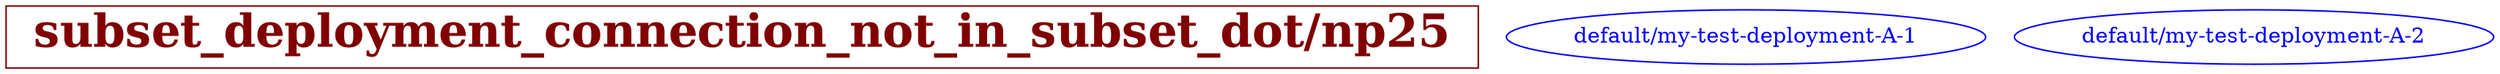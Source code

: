 // The Connectivity Graph of np25
digraph {
	HEADER [shape="box" label=< <B>subset_deployment_connection_not_in_subset_dot/np25</B> > fontsize=30 color=webmaroon fontcolor=webmaroon];
	"default/my-test-deployment-A-1" [label="default/my-test-deployment-A-1" color="blue" fontcolor="blue"]
	"default/my-test-deployment-A-2" [label="default/my-test-deployment-A-2" color="blue" fontcolor="blue"]
}


